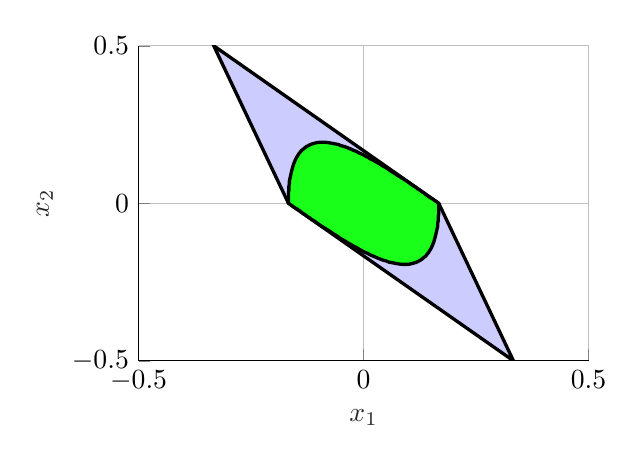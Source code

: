 % This file was created by matlab2tikz.
%
%The latest updates can be retrieved from
%  http://www.mathworks.com/matlabcentral/fileexchange/22022-matlab2tikz-matlab2tikz
%where you can also make suggestions and rate matlab2tikz.
%
\begin{tikzpicture}

\begin{axis}[%
width=5.714cm,
height=4cm,
at={(0cm,0cm)},
scale only axis,
xmin=-0.5,
xmax=0.5,
xtick={-0.5,    0,  0.5},
xlabel style={font=\color{white!15!black}},
xlabel={$x_1$},
ymin=-0.5,
ymax=0.5,
ytick={-0.5,    0,  0.5},
ylabel style={font=\color{white!15!black}},
ylabel={$x_2$},
axis background/.style={fill=white},
axis x line*=bottom,
axis y line*=left,
xmajorgrids,
ymajorgrids
]

\addplot[area legend, line width=1.2pt, draw=black, fill=blue, fill opacity=0.2, forget plot]
table[row sep=crcr] {%
x	y\\
0.333	-0.5\\
0.167	2.5e-05\\
-0.333	0.5\\
-0.167	-2.5e-05\\
}--cycle;

\addplot[area legend, draw=black, fill=white, forget plot]
table[row sep=crcr] {%
x	y\\
-0.167	0.001\\
-0.163	-0.004\\
-0.158	-0.009\\
-0.153	-0.014\\
-0.148	-0.018\\
-0.143	-0.023\\
-0.139	-0.027\\
-0.135	-0.032\\
-0.129	-0.037\\
-0.125	-0.042\\
-0.119	-0.047\\
-0.116	-0.051\\
-0.111	-0.055\\
-0.107	-0.059\\
-0.102	-0.064\\
-0.097	-0.069\\
-0.091	-0.075\\
-0.086	-0.079\\
-0.082	-0.083\\
-0.076	-0.088\\
-0.071	-0.093\\
-0.067	-0.097\\
-0.063	-0.1\\
-0.059	-0.104\\
-0.055	-0.108\\
-0.051	-0.112\\
-0.046	-0.116\\
-0.041	-0.12\\
-0.037	-0.124\\
-0.032	-0.128\\
-0.026	-0.133\\
-0.021	-0.137\\
-0.015	-0.141\\
-0.01	-0.146\\
-0.004	-0.15\\
0.002	-0.155\\
0.009	-0.159\\
0.015	-0.164\\
0.022	-0.168\\
0.028	-0.172\\
0.035	-0.176\\
0.042	-0.18\\
0.05	-0.183\\
0.057	-0.187\\
0.065	-0.189\\
0.072	-0.191\\
0.08	-0.193\\
0.088	-0.194\\
0.095	-0.194\\
0.103	-0.193\\
0.111	-0.19\\
0.116	-0.188\\
0.122	-0.184\\
0.127	-0.18\\
0.131	-0.176\\
0.134	-0.172\\
0.138	-0.168\\
0.141	-0.162\\
0.144	-0.157\\
0.147	-0.15\\
0.15	-0.143\\
0.152	-0.137\\
0.154	-0.13\\
0.156	-0.123\\
0.157	-0.118\\
0.158	-0.113\\
0.159	-0.108\\
0.16	-0.102\\
0.161	-0.096\\
0.162	-0.09\\
0.163	-0.083\\
0.164	-0.077\\
0.165	-0.07\\
0.165	-0.062\\
0.166	-0.054\\
0.166	-0.048\\
0.166	-0.042\\
0.167	-0.034\\
0.167	-0.027\\
0.167	-0.02\\
0.167	-0.013\\
0.167	-0.006\\
0.167	-0.001\\
0.163	0.004\\
0.158	0.009\\
0.153	0.014\\
0.148	0.018\\
0.143	0.023\\
0.139	0.027\\
0.135	0.032\\
0.129	0.037\\
0.125	0.042\\
0.119	0.047\\
0.116	0.051\\
0.111	0.055\\
0.107	0.059\\
0.102	0.064\\
0.097	0.069\\
0.091	0.075\\
0.086	0.079\\
0.082	0.083\\
0.076	0.088\\
0.071	0.093\\
0.067	0.097\\
0.063	0.1\\
0.059	0.104\\
0.055	0.108\\
0.051	0.112\\
0.046	0.116\\
0.041	0.12\\
0.037	0.124\\
0.032	0.128\\
0.026	0.133\\
0.021	0.137\\
0.015	0.141\\
0.01	0.146\\
0.004	0.15\\
-0.002	0.155\\
-0.009	0.159\\
-0.015	0.164\\
-0.022	0.168\\
-0.028	0.172\\
-0.035	0.176\\
-0.042	0.18\\
-0.05	0.183\\
-0.057	0.187\\
-0.065	0.189\\
-0.072	0.191\\
-0.08	0.193\\
-0.088	0.194\\
-0.095	0.194\\
-0.103	0.193\\
-0.111	0.19\\
-0.116	0.188\\
-0.122	0.184\\
-0.127	0.18\\
-0.131	0.176\\
-0.134	0.172\\
-0.138	0.168\\
-0.141	0.162\\
-0.144	0.157\\
-0.147	0.15\\
-0.15	0.143\\
-0.152	0.137\\
-0.154	0.13\\
-0.156	0.123\\
-0.157	0.118\\
-0.158	0.113\\
-0.159	0.108\\
-0.16	0.102\\
-0.161	0.096\\
-0.162	0.09\\
-0.163	0.083\\
-0.164	0.077\\
-0.165	0.07\\
-0.165	0.062\\
-0.166	0.054\\
-0.166	0.048\\
-0.166	0.042\\
-0.167	0.034\\
-0.167	0.027\\
-0.167	0.02\\
-0.167	0.013\\
-0.167	0.006\\
-0.167	0.001\\
}--cycle;

\addplot[area legend, line width=1.2pt, draw=black, fill=green, fill opacity=0.9, forget plot]
table[row sep=crcr] {%
x	y\\
-0.167	0.001\\
-0.163	-0.004\\
-0.158	-0.009\\
-0.153	-0.014\\
-0.148	-0.018\\
-0.143	-0.023\\
-0.139	-0.027\\
-0.135	-0.032\\
-0.129	-0.037\\
-0.125	-0.042\\
-0.119	-0.047\\
-0.116	-0.051\\
-0.111	-0.055\\
-0.107	-0.059\\
-0.102	-0.064\\
-0.097	-0.069\\
-0.091	-0.075\\
-0.086	-0.079\\
-0.082	-0.083\\
-0.076	-0.088\\
-0.071	-0.093\\
-0.067	-0.097\\
-0.063	-0.1\\
-0.059	-0.104\\
-0.055	-0.108\\
-0.051	-0.112\\
-0.046	-0.116\\
-0.041	-0.12\\
-0.037	-0.124\\
-0.032	-0.128\\
-0.026	-0.133\\
-0.021	-0.137\\
-0.015	-0.141\\
-0.01	-0.146\\
-0.004	-0.15\\
0.002	-0.155\\
0.009	-0.159\\
0.015	-0.164\\
0.022	-0.168\\
0.028	-0.172\\
0.035	-0.176\\
0.042	-0.18\\
0.05	-0.183\\
0.057	-0.187\\
0.065	-0.189\\
0.072	-0.191\\
0.08	-0.193\\
0.088	-0.194\\
0.095	-0.194\\
0.103	-0.193\\
0.111	-0.19\\
0.116	-0.188\\
0.122	-0.184\\
0.127	-0.18\\
0.131	-0.176\\
0.134	-0.172\\
0.138	-0.168\\
0.141	-0.162\\
0.144	-0.157\\
0.147	-0.15\\
0.15	-0.143\\
0.152	-0.137\\
0.154	-0.13\\
0.156	-0.123\\
0.157	-0.118\\
0.158	-0.113\\
0.159	-0.108\\
0.16	-0.102\\
0.161	-0.096\\
0.162	-0.09\\
0.163	-0.083\\
0.164	-0.077\\
0.165	-0.07\\
0.165	-0.062\\
0.166	-0.054\\
0.166	-0.048\\
0.166	-0.042\\
0.167	-0.034\\
0.167	-0.027\\
0.167	-0.02\\
0.167	-0.013\\
0.167	-0.006\\
0.167	-0.001\\
0.163	0.004\\
0.158	0.009\\
0.153	0.014\\
0.148	0.018\\
0.143	0.023\\
0.139	0.027\\
0.135	0.032\\
0.129	0.037\\
0.125	0.042\\
0.119	0.047\\
0.116	0.051\\
0.111	0.055\\
0.107	0.059\\
0.102	0.064\\
0.097	0.069\\
0.091	0.075\\
0.086	0.079\\
0.082	0.083\\
0.076	0.088\\
0.071	0.093\\
0.067	0.097\\
0.063	0.1\\
0.059	0.104\\
0.055	0.108\\
0.051	0.112\\
0.046	0.116\\
0.041	0.12\\
0.037	0.124\\
0.032	0.128\\
0.026	0.133\\
0.021	0.137\\
0.015	0.141\\
0.01	0.146\\
0.004	0.15\\
-0.002	0.155\\
-0.009	0.159\\
-0.015	0.164\\
-0.022	0.168\\
-0.028	0.172\\
-0.035	0.176\\
-0.042	0.18\\
-0.05	0.183\\
-0.057	0.187\\
-0.065	0.189\\
-0.072	0.191\\
-0.08	0.193\\
-0.088	0.194\\
-0.095	0.194\\
-0.103	0.193\\
-0.111	0.19\\
-0.116	0.188\\
-0.122	0.184\\
-0.127	0.18\\
-0.131	0.176\\
-0.134	0.172\\
-0.138	0.168\\
-0.141	0.162\\
-0.144	0.157\\
-0.147	0.15\\
-0.15	0.143\\
-0.152	0.137\\
-0.154	0.13\\
-0.156	0.123\\
-0.157	0.118\\
-0.158	0.113\\
-0.159	0.108\\
-0.16	0.102\\
-0.161	0.096\\
-0.162	0.09\\
-0.163	0.083\\
-0.164	0.077\\
-0.165	0.07\\
-0.165	0.062\\
-0.166	0.054\\
-0.166	0.048\\
-0.166	0.042\\
-0.167	0.034\\
-0.167	0.027\\
-0.167	0.02\\
-0.167	0.013\\
-0.167	0.006\\
-0.167	0.001\\
}--cycle;
\end{axis}
\end{tikzpicture}%